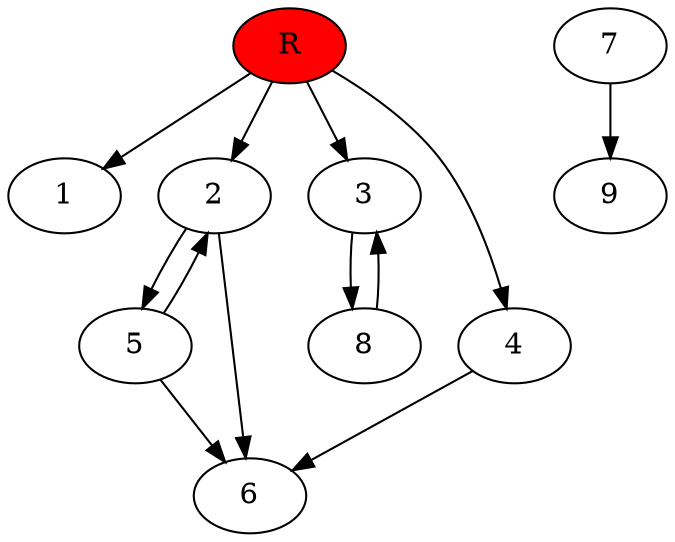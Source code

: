 digraph prb13716 {
	1
	2
	3
	4
	5
	6
	7
	8
	R [fillcolor="#ff0000" style=filled]
	2 -> 5
	2 -> 6
	3 -> 8
	4 -> 6
	5 -> 2
	5 -> 6
	7 -> 9
	8 -> 3
	R -> 1
	R -> 2
	R -> 3
	R -> 4
}
